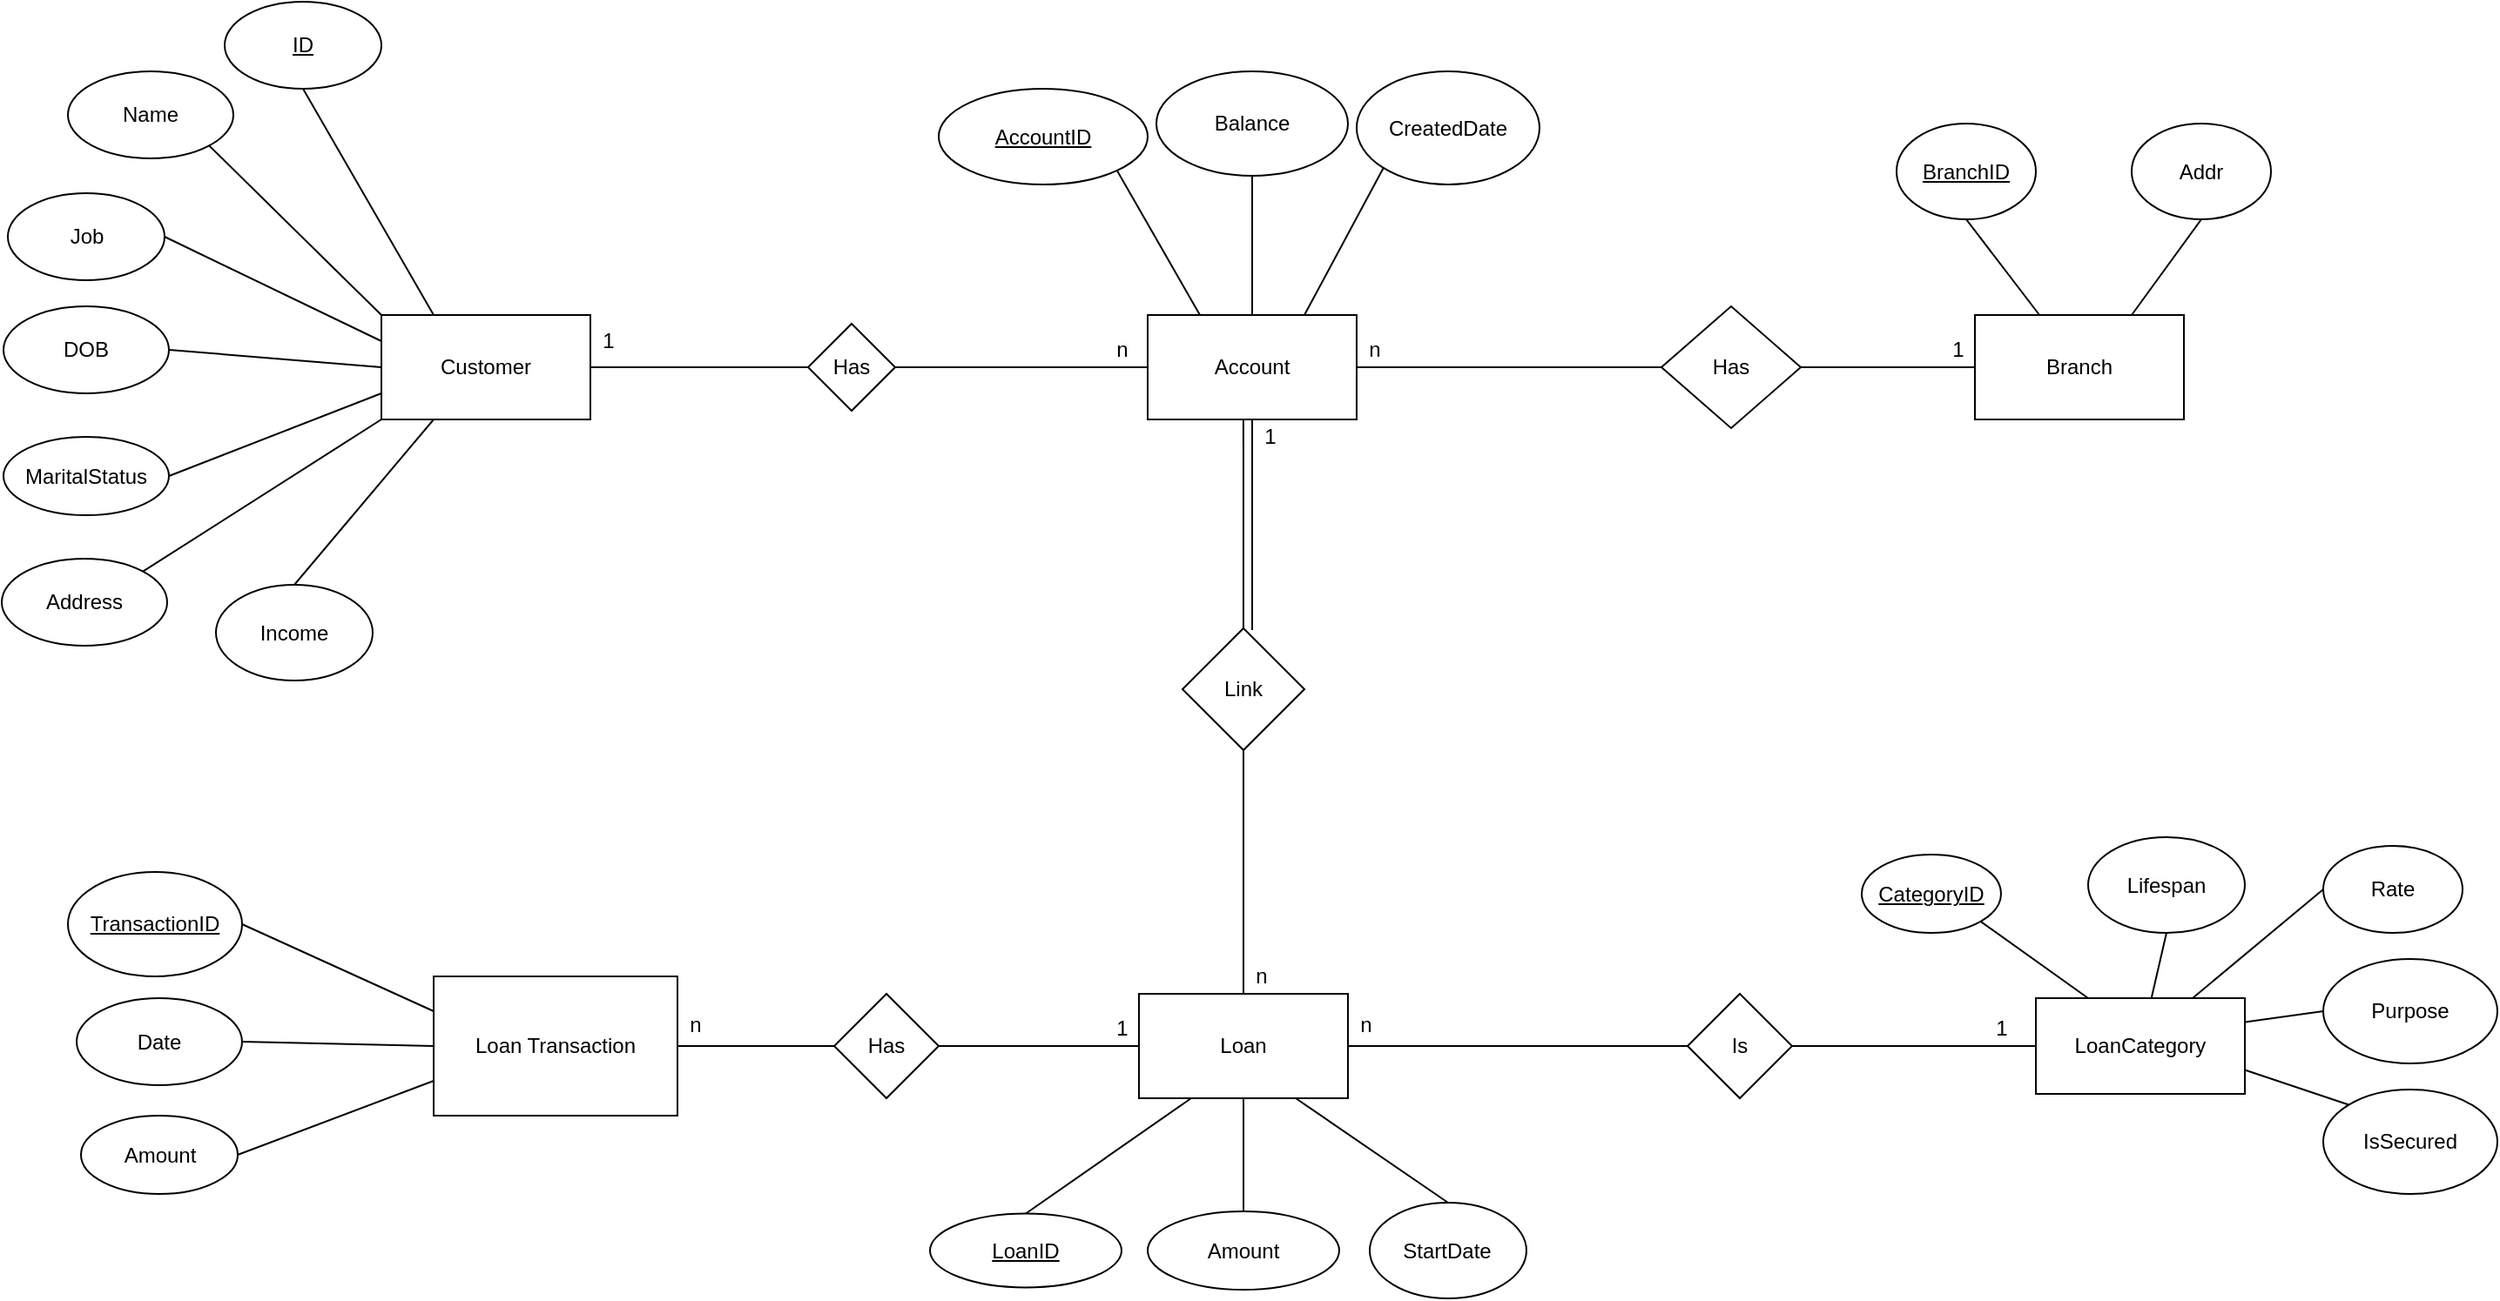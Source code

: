 <mxfile version="14.4.3" type="device"><diagram id="F5QUPHd7W_ON9hNXwa87" name="Page-1"><mxGraphModel dx="2523" dy="2079" grid="1" gridSize="10" guides="1" tooltips="1" connect="1" arrows="1" fold="1" page="1" pageScale="1" pageWidth="850" pageHeight="1100" math="0" shadow="0"><root><mxCell id="0"/><mxCell id="1" parent="0"/><mxCell id="mRq7Sz3sTIvPrRSbzBMC-58" value="Loan Transaction" style="rounded=0;whiteSpace=wrap;html=1;" parent="1" vertex="1"><mxGeometry x="-515" y="400" width="140" height="80" as="geometry"/></mxCell><mxCell id="mRq7Sz3sTIvPrRSbzBMC-2" value="Branch" style="rounded=0;whiteSpace=wrap;html=1;" parent="1" vertex="1"><mxGeometry x="370" y="20" width="120" height="60" as="geometry"/></mxCell><mxCell id="mRq7Sz3sTIvPrRSbzBMC-3" value="Loan" style="rounded=0;whiteSpace=wrap;html=1;" parent="1" vertex="1"><mxGeometry x="-110.01" y="410" width="120" height="60" as="geometry"/></mxCell><mxCell id="mRq7Sz3sTIvPrRSbzBMC-4" value="Customer" style="rounded=0;whiteSpace=wrap;html=1;" parent="1" vertex="1"><mxGeometry x="-545" y="20" width="120" height="60" as="geometry"/></mxCell><mxCell id="mRq7Sz3sTIvPrRSbzBMC-11" value="" style="endArrow=none;html=1;exitX=1;exitY=0.5;exitDx=0;exitDy=0;entryX=0;entryY=0.5;entryDx=0;entryDy=0;" parent="1" source="mRq7Sz3sTIvPrRSbzBMC-12" target="z56UODmM72U3HW3-i8NW-6" edge="1"><mxGeometry width="50" height="50" relative="1" as="geometry"><mxPoint x="180" y="560" as="sourcePoint"/><mxPoint x="360" y="620" as="targetPoint"/></mxGeometry></mxCell><mxCell id="mRq7Sz3sTIvPrRSbzBMC-12" value="Has" style="rhombus;whiteSpace=wrap;html=1;" parent="1" vertex="1"><mxGeometry x="-300" y="25" width="50" height="50" as="geometry"/></mxCell><mxCell id="mRq7Sz3sTIvPrRSbzBMC-13" value="" style="endArrow=none;html=1;entryX=0;entryY=0.5;entryDx=0;entryDy=0;" parent="1" source="mRq7Sz3sTIvPrRSbzBMC-4" target="mRq7Sz3sTIvPrRSbzBMC-12" edge="1"><mxGeometry width="50" height="50" relative="1" as="geometry"><mxPoint x="-195" y="-130" as="sourcePoint"/><mxPoint x="-145" y="-180" as="targetPoint"/></mxGeometry></mxCell><mxCell id="mRq7Sz3sTIvPrRSbzBMC-20" value="" style="endArrow=none;html=1;entryX=1;entryY=0.5;entryDx=0;entryDy=0;exitX=0;exitY=0.5;exitDx=0;exitDy=0;" parent="1" source="mRq7Sz3sTIvPrRSbzBMC-21" target="mRq7Sz3sTIvPrRSbzBMC-58" edge="1"><mxGeometry width="50" height="50" relative="1" as="geometry"><mxPoint x="-245" y="425" as="sourcePoint"/><mxPoint x="-175" y="435" as="targetPoint"/></mxGeometry></mxCell><mxCell id="mRq7Sz3sTIvPrRSbzBMC-21" value="Has" style="rhombus;whiteSpace=wrap;html=1;" parent="1" vertex="1"><mxGeometry x="-285" y="410" width="60" height="60" as="geometry"/></mxCell><mxCell id="mRq7Sz3sTIvPrRSbzBMC-22" value="" style="endArrow=none;html=1;exitX=1;exitY=0.5;exitDx=0;exitDy=0;" parent="1" source="mRq7Sz3sTIvPrRSbzBMC-21" target="mRq7Sz3sTIvPrRSbzBMC-3" edge="1"><mxGeometry width="50" height="50" relative="1" as="geometry"><mxPoint x="-205" y="455" as="sourcePoint"/><mxPoint x="-175" y="435" as="targetPoint"/></mxGeometry></mxCell><mxCell id="mRq7Sz3sTIvPrRSbzBMC-24" value="n" style="text;html=1;align=center;verticalAlign=middle;resizable=0;points=[];autosize=1;" parent="1" vertex="1"><mxGeometry x="-375" y="417.5" width="20" height="20" as="geometry"/></mxCell><mxCell id="mRq7Sz3sTIvPrRSbzBMC-25" value="1" style="text;html=1;align=center;verticalAlign=middle;resizable=0;points=[];autosize=1;" parent="1" vertex="1"><mxGeometry x="-130.01" y="420" width="20" height="20" as="geometry"/></mxCell><mxCell id="mRq7Sz3sTIvPrRSbzBMC-33" value="n" style="text;html=1;align=center;verticalAlign=middle;resizable=0;points=[];autosize=1;" parent="1" vertex="1"><mxGeometry x="-130" y="30" width="20" height="20" as="geometry"/></mxCell><mxCell id="mRq7Sz3sTIvPrRSbzBMC-34" value="1" style="text;html=1;align=center;verticalAlign=middle;resizable=0;points=[];autosize=1;" parent="1" vertex="1"><mxGeometry x="-425" y="25" width="20" height="20" as="geometry"/></mxCell><mxCell id="mRq7Sz3sTIvPrRSbzBMC-35" value="LoanCategory" style="rounded=0;whiteSpace=wrap;html=1;" parent="1" vertex="1"><mxGeometry x="405" y="412.5" width="120" height="55" as="geometry"/></mxCell><mxCell id="mRq7Sz3sTIvPrRSbzBMC-36" value="Is" style="rhombus;whiteSpace=wrap;html=1;" parent="1" vertex="1"><mxGeometry x="205" y="410" width="60" height="60" as="geometry"/></mxCell><mxCell id="mRq7Sz3sTIvPrRSbzBMC-37" value="" style="endArrow=none;html=1;exitX=1;exitY=0.5;exitDx=0;exitDy=0;entryX=0;entryY=0.5;entryDx=0;entryDy=0;" parent="1" source="mRq7Sz3sTIvPrRSbzBMC-3" target="mRq7Sz3sTIvPrRSbzBMC-36" edge="1"><mxGeometry width="50" height="50" relative="1" as="geometry"><mxPoint x="410" y="435" as="sourcePoint"/><mxPoint x="460" y="385" as="targetPoint"/></mxGeometry></mxCell><mxCell id="mRq7Sz3sTIvPrRSbzBMC-40" value="" style="endArrow=none;html=1;entryX=0;entryY=0.5;entryDx=0;entryDy=0;exitX=1;exitY=0.5;exitDx=0;exitDy=0;" parent="1" source="mRq7Sz3sTIvPrRSbzBMC-36" target="mRq7Sz3sTIvPrRSbzBMC-35" edge="1"><mxGeometry width="50" height="50" relative="1" as="geometry"><mxPoint x="485" y="330" as="sourcePoint"/><mxPoint x="385" y="270" as="targetPoint"/></mxGeometry></mxCell><mxCell id="mRq7Sz3sTIvPrRSbzBMC-41" value="n" style="text;html=1;align=center;verticalAlign=middle;resizable=0;points=[];autosize=1;" parent="1" vertex="1"><mxGeometry x="9.99" y="417.5" width="20" height="20" as="geometry"/></mxCell><mxCell id="mRq7Sz3sTIvPrRSbzBMC-42" value="1" style="text;html=1;align=center;verticalAlign=middle;resizable=0;points=[];autosize=1;" parent="1" vertex="1"><mxGeometry x="375" y="420" width="20" height="20" as="geometry"/></mxCell><mxCell id="mRq7Sz3sTIvPrRSbzBMC-44" value="Addr" style="ellipse;whiteSpace=wrap;html=1;" parent="1" vertex="1"><mxGeometry x="460" y="-90" width="80" height="55" as="geometry"/></mxCell><mxCell id="mRq7Sz3sTIvPrRSbzBMC-48" value="&lt;u&gt;BranchID&lt;/u&gt;" style="ellipse;whiteSpace=wrap;html=1;" parent="1" vertex="1"><mxGeometry x="325" y="-90" width="80" height="55" as="geometry"/></mxCell><mxCell id="mRq7Sz3sTIvPrRSbzBMC-53" value="" style="endArrow=none;html=1;entryX=0.5;entryY=1;entryDx=0;entryDy=0;exitX=0.75;exitY=0;exitDx=0;exitDy=0;" parent="1" source="mRq7Sz3sTIvPrRSbzBMC-2" target="mRq7Sz3sTIvPrRSbzBMC-44" edge="1"><mxGeometry width="50" height="50" relative="1" as="geometry"><mxPoint x="470" y="320" as="sourcePoint"/><mxPoint x="520" y="270" as="targetPoint"/></mxGeometry></mxCell><mxCell id="mRq7Sz3sTIvPrRSbzBMC-54" value="" style="endArrow=none;html=1;entryX=0.5;entryY=1;entryDx=0;entryDy=0;" parent="1" source="mRq7Sz3sTIvPrRSbzBMC-2" target="mRq7Sz3sTIvPrRSbzBMC-48" edge="1"><mxGeometry width="50" height="50" relative="1" as="geometry"><mxPoint x="470" y="320" as="sourcePoint"/><mxPoint x="520" y="270" as="targetPoint"/></mxGeometry></mxCell><mxCell id="mRq7Sz3sTIvPrRSbzBMC-61" value="Amount" style="ellipse;whiteSpace=wrap;html=1;" parent="1" vertex="1"><mxGeometry x="-717.5" y="480" width="90" height="45" as="geometry"/></mxCell><mxCell id="mRq7Sz3sTIvPrRSbzBMC-62" value="Date" style="ellipse;whiteSpace=wrap;html=1;" parent="1" vertex="1"><mxGeometry x="-720" y="412.5" width="95" height="50" as="geometry"/></mxCell><mxCell id="mRq7Sz3sTIvPrRSbzBMC-66" value="" style="endArrow=none;html=1;exitX=1;exitY=0.5;exitDx=0;exitDy=0;entryX=0;entryY=0.75;entryDx=0;entryDy=0;" parent="1" source="mRq7Sz3sTIvPrRSbzBMC-61" target="mRq7Sz3sTIvPrRSbzBMC-58" edge="1"><mxGeometry width="50" height="50" relative="1" as="geometry"><mxPoint x="-105" y="407.5" as="sourcePoint"/><mxPoint x="-55" y="357.5" as="targetPoint"/></mxGeometry></mxCell><mxCell id="mRq7Sz3sTIvPrRSbzBMC-67" value="" style="endArrow=none;html=1;exitX=1;exitY=0.5;exitDx=0;exitDy=0;entryX=0;entryY=0.5;entryDx=0;entryDy=0;" parent="1" source="mRq7Sz3sTIvPrRSbzBMC-62" target="mRq7Sz3sTIvPrRSbzBMC-58" edge="1"><mxGeometry width="50" height="50" relative="1" as="geometry"><mxPoint x="-105" y="407.5" as="sourcePoint"/><mxPoint x="-55" y="357.5" as="targetPoint"/></mxGeometry></mxCell><mxCell id="mRq7Sz3sTIvPrRSbzBMC-68" value="&lt;u&gt;CategoryID&lt;/u&gt;" style="ellipse;whiteSpace=wrap;html=1;" parent="1" vertex="1"><mxGeometry x="305" y="330" width="80" height="45" as="geometry"/></mxCell><mxCell id="mRq7Sz3sTIvPrRSbzBMC-69" value="Lifespan" style="ellipse;whiteSpace=wrap;html=1;" parent="1" vertex="1"><mxGeometry x="435" y="320" width="90" height="55" as="geometry"/></mxCell><mxCell id="mRq7Sz3sTIvPrRSbzBMC-71" value="" style="endArrow=none;html=1;entryX=1;entryY=1;entryDx=0;entryDy=0;exitX=0.25;exitY=0;exitDx=0;exitDy=0;" parent="1" source="mRq7Sz3sTIvPrRSbzBMC-35" target="mRq7Sz3sTIvPrRSbzBMC-68" edge="1"><mxGeometry width="50" height="50" relative="1" as="geometry"><mxPoint x="105" y="675" as="sourcePoint"/><mxPoint x="355" y="352.5" as="targetPoint"/></mxGeometry></mxCell><mxCell id="mRq7Sz3sTIvPrRSbzBMC-72" value="" style="endArrow=none;html=1;entryX=0.5;entryY=1;entryDx=0;entryDy=0;" parent="1" source="mRq7Sz3sTIvPrRSbzBMC-35" target="mRq7Sz3sTIvPrRSbzBMC-69" edge="1"><mxGeometry width="50" height="50" relative="1" as="geometry"><mxPoint x="105" y="675" as="sourcePoint"/><mxPoint x="155" y="625" as="targetPoint"/></mxGeometry></mxCell><mxCell id="tvuuIgcn55S8OqIhXlFu-1" value="Rate" style="ellipse;whiteSpace=wrap;html=1;" parent="1" vertex="1"><mxGeometry x="570" y="325" width="80" height="50" as="geometry"/></mxCell><mxCell id="tvuuIgcn55S8OqIhXlFu-3" value="StartDate" style="ellipse;whiteSpace=wrap;html=1;" parent="1" vertex="1"><mxGeometry x="22.49" y="530" width="90" height="55" as="geometry"/></mxCell><mxCell id="tvuuIgcn55S8OqIhXlFu-6" value="" style="endArrow=none;html=1;entryX=0.5;entryY=0;entryDx=0;entryDy=0;exitX=0.75;exitY=1;exitDx=0;exitDy=0;" parent="1" source="mRq7Sz3sTIvPrRSbzBMC-3" target="tvuuIgcn55S8OqIhXlFu-3" edge="1"><mxGeometry width="50" height="50" relative="1" as="geometry"><mxPoint x="-205" y="445" as="sourcePoint"/><mxPoint x="-155" y="395" as="targetPoint"/></mxGeometry></mxCell><mxCell id="tvuuIgcn55S8OqIhXlFu-8" value="&lt;u&gt;ID&lt;/u&gt;" style="ellipse;whiteSpace=wrap;html=1;" parent="1" vertex="1"><mxGeometry x="-635" y="-160" width="90" height="50" as="geometry"/></mxCell><mxCell id="tvuuIgcn55S8OqIhXlFu-9" value="MaritalStatus" style="ellipse;whiteSpace=wrap;html=1;" parent="1" vertex="1"><mxGeometry x="-762" y="90" width="95" height="45" as="geometry"/></mxCell><mxCell id="tvuuIgcn55S8OqIhXlFu-10" value="DOB" style="ellipse;whiteSpace=wrap;html=1;" parent="1" vertex="1"><mxGeometry x="-762" y="15" width="95" height="50" as="geometry"/></mxCell><mxCell id="tvuuIgcn55S8OqIhXlFu-11" value="Address" style="ellipse;whiteSpace=wrap;html=1;" parent="1" vertex="1"><mxGeometry x="-763" y="160" width="95" height="50" as="geometry"/></mxCell><mxCell id="tvuuIgcn55S8OqIhXlFu-13" value="" style="endArrow=none;html=1;exitX=0.5;exitY=1;exitDx=0;exitDy=0;entryX=0.25;entryY=0;entryDx=0;entryDy=0;" parent="1" source="tvuuIgcn55S8OqIhXlFu-8" target="mRq7Sz3sTIvPrRSbzBMC-4" edge="1"><mxGeometry width="50" height="50" relative="1" as="geometry"><mxPoint x="-465" y="-70" as="sourcePoint"/><mxPoint x="-415" y="-120" as="targetPoint"/></mxGeometry></mxCell><mxCell id="tvuuIgcn55S8OqIhXlFu-14" value="" style="endArrow=none;html=1;exitX=1;exitY=0.5;exitDx=0;exitDy=0;entryX=0;entryY=0.75;entryDx=0;entryDy=0;" parent="1" source="tvuuIgcn55S8OqIhXlFu-9" target="mRq7Sz3sTIvPrRSbzBMC-4" edge="1"><mxGeometry width="50" height="50" relative="1" as="geometry"><mxPoint x="-465" y="-70" as="sourcePoint"/><mxPoint x="-545" y="50" as="targetPoint"/></mxGeometry></mxCell><mxCell id="tvuuIgcn55S8OqIhXlFu-15" value="" style="endArrow=none;html=1;exitX=1;exitY=0.5;exitDx=0;exitDy=0;entryX=0;entryY=0.5;entryDx=0;entryDy=0;" parent="1" source="tvuuIgcn55S8OqIhXlFu-10" target="mRq7Sz3sTIvPrRSbzBMC-4" edge="1"><mxGeometry width="50" height="50" relative="1" as="geometry"><mxPoint x="-465" y="-70" as="sourcePoint"/><mxPoint x="-545" y="50" as="targetPoint"/></mxGeometry></mxCell><mxCell id="tvuuIgcn55S8OqIhXlFu-16" value="" style="endArrow=none;html=1;exitX=1;exitY=0;exitDx=0;exitDy=0;entryX=0;entryY=1;entryDx=0;entryDy=0;" parent="1" source="tvuuIgcn55S8OqIhXlFu-11" target="mRq7Sz3sTIvPrRSbzBMC-4" edge="1"><mxGeometry width="50" height="50" relative="1" as="geometry"><mxPoint x="-465" y="-70" as="sourcePoint"/><mxPoint x="-415" y="-120" as="targetPoint"/></mxGeometry></mxCell><mxCell id="tvuuIgcn55S8OqIhXlFu-18" value="Income" style="ellipse;whiteSpace=wrap;html=1;" parent="1" vertex="1"><mxGeometry x="-640" y="175" width="90" height="55" as="geometry"/></mxCell><mxCell id="tvuuIgcn55S8OqIhXlFu-19" value="" style="endArrow=none;html=1;exitX=0.5;exitY=0;exitDx=0;exitDy=0;entryX=0.25;entryY=1;entryDx=0;entryDy=0;" parent="1" source="tvuuIgcn55S8OqIhXlFu-18" target="mRq7Sz3sTIvPrRSbzBMC-4" edge="1"><mxGeometry width="50" height="50" relative="1" as="geometry"><mxPoint x="-465" y="30" as="sourcePoint"/><mxPoint x="-415" y="-20" as="targetPoint"/></mxGeometry></mxCell><mxCell id="tvuuIgcn55S8OqIhXlFu-20" value="" style="endArrow=none;html=1;entryX=0;entryY=0.5;entryDx=0;entryDy=0;exitX=0.75;exitY=0;exitDx=0;exitDy=0;" parent="1" source="mRq7Sz3sTIvPrRSbzBMC-35" target="tvuuIgcn55S8OqIhXlFu-1" edge="1"><mxGeometry width="50" height="50" relative="1" as="geometry"><mxPoint x="525" y="445" as="sourcePoint"/><mxPoint x="65" y="675" as="targetPoint"/></mxGeometry></mxCell><mxCell id="tvuuIgcn55S8OqIhXlFu-21" value="&lt;u&gt;TransactionID&lt;/u&gt;" style="ellipse;whiteSpace=wrap;html=1;" parent="1" vertex="1"><mxGeometry x="-725" y="340" width="100" height="60" as="geometry"/></mxCell><mxCell id="tvuuIgcn55S8OqIhXlFu-22" value="" style="endArrow=none;html=1;exitX=1;exitY=0.5;exitDx=0;exitDy=0;entryX=0;entryY=0.25;entryDx=0;entryDy=0;" parent="1" source="tvuuIgcn55S8OqIhXlFu-21" target="mRq7Sz3sTIvPrRSbzBMC-58" edge="1"><mxGeometry width="50" height="50" relative="1" as="geometry"><mxPoint x="-565" y="497.5" as="sourcePoint"/><mxPoint x="-155" y="387.5" as="targetPoint"/></mxGeometry></mxCell><mxCell id="tvuuIgcn55S8OqIhXlFu-23" value="Job" style="ellipse;whiteSpace=wrap;html=1;" parent="1" vertex="1"><mxGeometry x="-759.5" y="-50" width="90" height="50" as="geometry"/></mxCell><mxCell id="tvuuIgcn55S8OqIhXlFu-25" value="" style="endArrow=none;html=1;exitX=1;exitY=0.5;exitDx=0;exitDy=0;entryX=0;entryY=0.25;entryDx=0;entryDy=0;" parent="1" source="tvuuIgcn55S8OqIhXlFu-23" target="mRq7Sz3sTIvPrRSbzBMC-4" edge="1"><mxGeometry width="50" height="50" relative="1" as="geometry"><mxPoint x="-465" y="130" as="sourcePoint"/><mxPoint x="-415" y="80" as="targetPoint"/></mxGeometry></mxCell><mxCell id="z56UODmM72U3HW3-i8NW-1" value="Purpose" style="ellipse;whiteSpace=wrap;html=1;" parent="1" vertex="1"><mxGeometry x="570" y="390" width="100" height="60" as="geometry"/></mxCell><mxCell id="z56UODmM72U3HW3-i8NW-2" value="" style="endArrow=none;html=1;entryX=1;entryY=0.25;entryDx=0;entryDy=0;exitX=0;exitY=0.5;exitDx=0;exitDy=0;" parent="1" source="z56UODmM72U3HW3-i8NW-1" target="mRq7Sz3sTIvPrRSbzBMC-35" edge="1"><mxGeometry width="50" height="50" relative="1" as="geometry"><mxPoint x="25" y="725" as="sourcePoint"/><mxPoint x="75" y="675" as="targetPoint"/></mxGeometry></mxCell><mxCell id="z56UODmM72U3HW3-i8NW-6" value="Account" style="rounded=0;whiteSpace=wrap;html=1;" parent="1" vertex="1"><mxGeometry x="-105.01" y="20" width="120" height="60" as="geometry"/></mxCell><mxCell id="z56UODmM72U3HW3-i8NW-8" value="&lt;u&gt;AccountID&lt;/u&gt;" style="ellipse;whiteSpace=wrap;html=1;" parent="1" vertex="1"><mxGeometry x="-225" y="-110" width="120" height="55" as="geometry"/></mxCell><mxCell id="z56UODmM72U3HW3-i8NW-9" value="" style="endArrow=none;html=1;exitX=0.25;exitY=0;exitDx=0;exitDy=0;entryX=1;entryY=1;entryDx=0;entryDy=0;" parent="1" source="z56UODmM72U3HW3-i8NW-6" target="z56UODmM72U3HW3-i8NW-8" edge="1"><mxGeometry width="50" height="50" relative="1" as="geometry"><mxPoint x="264.99" y="310" as="sourcePoint"/><mxPoint x="59.99" y="-80" as="targetPoint"/></mxGeometry></mxCell><mxCell id="z56UODmM72U3HW3-i8NW-10" value="Balance" style="ellipse;whiteSpace=wrap;html=1;" parent="1" vertex="1"><mxGeometry x="-100.01" y="-120" width="110" height="60" as="geometry"/></mxCell><mxCell id="z56UODmM72U3HW3-i8NW-11" value="" style="endArrow=none;html=1;exitX=0.5;exitY=0;exitDx=0;exitDy=0;entryX=0.5;entryY=1;entryDx=0;entryDy=0;" parent="1" source="z56UODmM72U3HW3-i8NW-6" target="z56UODmM72U3HW3-i8NW-10" edge="1"><mxGeometry width="50" height="50" relative="1" as="geometry"><mxPoint x="264.99" y="310" as="sourcePoint"/><mxPoint x="64.99" y="-40" as="targetPoint"/></mxGeometry></mxCell><mxCell id="z56UODmM72U3HW3-i8NW-12" value="CreatedDate" style="ellipse;whiteSpace=wrap;html=1;" parent="1" vertex="1"><mxGeometry x="14.99" y="-120" width="105" height="65" as="geometry"/></mxCell><mxCell id="z56UODmM72U3HW3-i8NW-13" value="" style="endArrow=none;html=1;exitX=0.75;exitY=0;exitDx=0;exitDy=0;entryX=0;entryY=1;entryDx=0;entryDy=0;" parent="1" source="z56UODmM72U3HW3-i8NW-6" target="z56UODmM72U3HW3-i8NW-12" edge="1"><mxGeometry width="50" height="50" relative="1" as="geometry"><mxPoint x="264.99" y="310" as="sourcePoint"/><mxPoint x="79.997" y="32.786" as="targetPoint"/></mxGeometry></mxCell><mxCell id="z56UODmM72U3HW3-i8NW-14" value="" style="endArrow=none;html=1;exitX=1;exitY=0.5;exitDx=0;exitDy=0;entryX=0;entryY=0.5;entryDx=0;entryDy=0;" parent="1" source="z56UODmM72U3HW3-i8NW-6" target="z56UODmM72U3HW3-i8NW-15" edge="1"><mxGeometry width="50" height="50" relative="1" as="geometry"><mxPoint x="30" y="180" as="sourcePoint"/><mxPoint x="100" y="180" as="targetPoint"/></mxGeometry></mxCell><mxCell id="z56UODmM72U3HW3-i8NW-15" value="Has" style="rhombus;whiteSpace=wrap;html=1;" parent="1" vertex="1"><mxGeometry x="190" y="15" width="80" height="70" as="geometry"/></mxCell><mxCell id="z56UODmM72U3HW3-i8NW-18" value="" style="endArrow=none;html=1;exitX=1;exitY=0.5;exitDx=0;exitDy=0;entryX=0;entryY=0.5;entryDx=0;entryDy=0;" parent="1" source="z56UODmM72U3HW3-i8NW-15" target="mRq7Sz3sTIvPrRSbzBMC-2" edge="1"><mxGeometry width="50" height="50" relative="1" as="geometry"><mxPoint x="340" y="190" as="sourcePoint"/><mxPoint x="390" y="140" as="targetPoint"/></mxGeometry></mxCell><mxCell id="z56UODmM72U3HW3-i8NW-19" value="1" style="text;html=1;align=center;verticalAlign=middle;resizable=0;points=[];autosize=1;" parent="1" vertex="1"><mxGeometry x="350" y="30" width="20" height="20" as="geometry"/></mxCell><mxCell id="z56UODmM72U3HW3-i8NW-21" value="Amount" style="ellipse;whiteSpace=wrap;html=1;" parent="1" vertex="1"><mxGeometry x="-105.01" y="535" width="110" height="45" as="geometry"/></mxCell><mxCell id="H6xk1Y_vJmNz2c3-kumt-1" value="" style="endArrow=none;html=1;entryX=0.5;entryY=1;entryDx=0;entryDy=0;exitX=0.5;exitY=0;exitDx=0;exitDy=0;" parent="1" source="z56UODmM72U3HW3-i8NW-21" target="mRq7Sz3sTIvPrRSbzBMC-3" edge="1"><mxGeometry width="50" height="50" relative="1" as="geometry"><mxPoint x="-215" y="465" as="sourcePoint"/><mxPoint x="-165" y="415" as="targetPoint"/></mxGeometry></mxCell><mxCell id="H6xk1Y_vJmNz2c3-kumt-2" value="Link" style="rhombus;whiteSpace=wrap;html=1;" parent="1" vertex="1"><mxGeometry x="-85.01" y="200" width="70" height="70" as="geometry"/></mxCell><mxCell id="H6xk1Y_vJmNz2c3-kumt-3" value="" style="endArrow=none;html=1;" parent="1" edge="1"><mxGeometry width="50" height="50" relative="1" as="geometry"><mxPoint x="-45" y="201" as="sourcePoint"/><mxPoint x="-45" y="80" as="targetPoint"/></mxGeometry></mxCell><mxCell id="H6xk1Y_vJmNz2c3-kumt-4" value="" style="endArrow=none;html=1;entryX=0.5;entryY=1;entryDx=0;entryDy=0;exitX=0.5;exitY=0;exitDx=0;exitDy=0;" parent="1" source="mRq7Sz3sTIvPrRSbzBMC-3" target="H6xk1Y_vJmNz2c3-kumt-2" edge="1"><mxGeometry width="50" height="50" relative="1" as="geometry"><mxPoint x="185" y="350" as="sourcePoint"/><mxPoint x="235" y="300" as="targetPoint"/></mxGeometry></mxCell><mxCell id="H6xk1Y_vJmNz2c3-kumt-5" value="1" style="text;html=1;align=center;verticalAlign=middle;resizable=0;points=[];autosize=1;" parent="1" vertex="1"><mxGeometry x="-45" y="80" width="20" height="20" as="geometry"/></mxCell><mxCell id="H6xk1Y_vJmNz2c3-kumt-6" value="n" style="text;html=1;align=center;verticalAlign=middle;resizable=0;points=[];autosize=1;" parent="1" vertex="1"><mxGeometry x="-50" y="390" width="20" height="20" as="geometry"/></mxCell><mxCell id="H6xk1Y_vJmNz2c3-kumt-7" value="" style="endArrow=none;html=1;exitX=0.5;exitY=0;exitDx=0;exitDy=0;entryX=0.458;entryY=1;entryDx=0;entryDy=0;entryPerimeter=0;" parent="1" source="H6xk1Y_vJmNz2c3-kumt-2" target="z56UODmM72U3HW3-i8NW-6" edge="1"><mxGeometry width="50" height="50" relative="1" as="geometry"><mxPoint x="120" y="310" as="sourcePoint"/><mxPoint x="-50" y="90" as="targetPoint"/></mxGeometry></mxCell><mxCell id="z56UODmM72U3HW3-i8NW-20" value="n" style="text;html=1;align=center;verticalAlign=middle;resizable=0;points=[];autosize=1;" parent="1" vertex="1"><mxGeometry x="14.99" y="30" width="20" height="20" as="geometry"/></mxCell><mxCell id="H6xk1Y_vJmNz2c3-kumt-11" value="" style="endArrow=none;html=1;exitX=1;exitY=0.5;exitDx=0;exitDy=0;entryX=0;entryY=0.5;entryDx=0;entryDy=0;" parent="1" source="z56UODmM72U3HW3-i8NW-6" target="z56UODmM72U3HW3-i8NW-20" edge="1"><mxGeometry width="50" height="50" relative="1" as="geometry"><mxPoint x="14.99" y="50" as="sourcePoint"/><mxPoint x="120" y="180" as="targetPoint"/></mxGeometry></mxCell><mxCell id="GK5cwT5ZVURMTwi3rhJI-1" value="&lt;u&gt;LoanID&lt;/u&gt;" style="ellipse;whiteSpace=wrap;html=1;" parent="1" vertex="1"><mxGeometry x="-230" y="536.25" width="110" height="42.5" as="geometry"/></mxCell><mxCell id="GK5cwT5ZVURMTwi3rhJI-2" value="" style="endArrow=none;html=1;exitX=0.5;exitY=0;exitDx=0;exitDy=0;entryX=0.25;entryY=1;entryDx=0;entryDy=0;" parent="1" source="GK5cwT5ZVURMTwi3rhJI-1" target="mRq7Sz3sTIvPrRSbzBMC-3" edge="1"><mxGeometry width="50" height="50" relative="1" as="geometry"><mxPoint x="-185" y="190" as="sourcePoint"/><mxPoint x="-135" y="140" as="targetPoint"/></mxGeometry></mxCell><mxCell id="GK5cwT5ZVURMTwi3rhJI-6" value="" style="endArrow=none;html=1;exitX=0;exitY=0;exitDx=0;exitDy=0;entryX=1;entryY=1;entryDx=0;entryDy=0;" parent="1" source="mRq7Sz3sTIvPrRSbzBMC-4" target="GK5cwT5ZVURMTwi3rhJI-8" edge="1"><mxGeometry width="50" height="50" relative="1" as="geometry"><mxPoint x="-110" y="80" as="sourcePoint"/><mxPoint x="-497" y="-170" as="targetPoint"/></mxGeometry></mxCell><mxCell id="GK5cwT5ZVURMTwi3rhJI-8" value="Name" style="ellipse;whiteSpace=wrap;html=1;" parent="1" vertex="1"><mxGeometry x="-725" y="-120" width="95" height="50" as="geometry"/></mxCell><mxCell id="GK5cwT5ZVURMTwi3rhJI-9" value="IsSecured" style="ellipse;whiteSpace=wrap;html=1;" parent="1" vertex="1"><mxGeometry x="570" y="465" width="100" height="60" as="geometry"/></mxCell><mxCell id="GK5cwT5ZVURMTwi3rhJI-10" value="" style="endArrow=none;html=1;exitX=0;exitY=0;exitDx=0;exitDy=0;entryX=1;entryY=0.75;entryDx=0;entryDy=0;" parent="1" source="GK5cwT5ZVURMTwi3rhJI-9" target="mRq7Sz3sTIvPrRSbzBMC-35" edge="1"><mxGeometry width="50" height="50" relative="1" as="geometry"><mxPoint x="-45" y="200" as="sourcePoint"/><mxPoint x="5" y="150" as="targetPoint"/></mxGeometry></mxCell></root></mxGraphModel></diagram></mxfile>